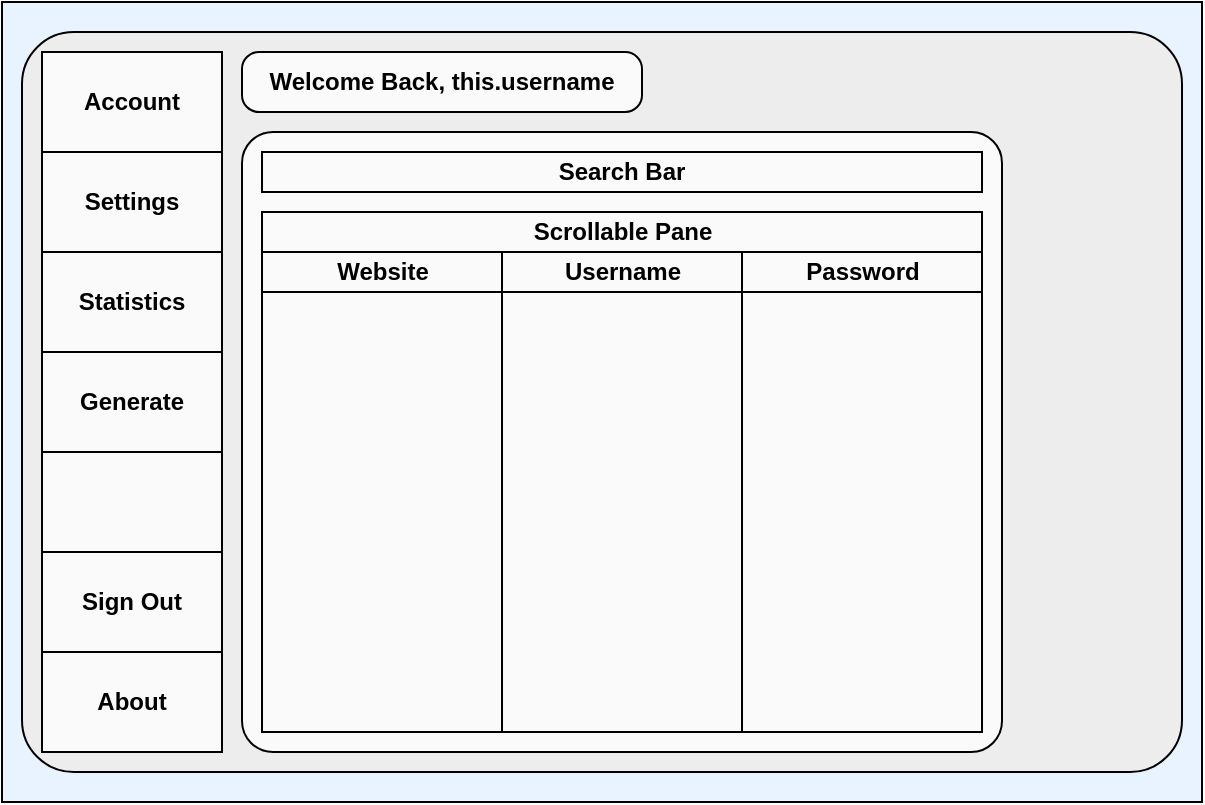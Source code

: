 <mxfile>
    <diagram id="oxvu6_HcWvP1J0UlOlyN" name="Page-1">
        <mxGraphModel dx="1054" dy="583" grid="1" gridSize="10" guides="1" tooltips="1" connect="1" arrows="1" fold="1" page="1" pageScale="1" pageWidth="850" pageHeight="1100" math="0" shadow="0">
            <root>
                <mxCell id="0"/>
                <mxCell id="1" parent="0"/>
                <mxCell id="2" value="" style="whiteSpace=wrap;html=1;aspect=fixed;rotation=0;fillColor=#E8F3FF;" parent="1" vertex="1">
                    <mxGeometry x="120" y="115" width="600" height="400" as="geometry"/>
                </mxCell>
                <mxCell id="16" value="" style="rounded=1;whiteSpace=wrap;html=1;fontColor=#000000;fillColor=#EDEDED;arcSize=7;" vertex="1" parent="1">
                    <mxGeometry x="130" y="130" width="580" height="370" as="geometry"/>
                </mxCell>
                <mxCell id="13" value="" style="rounded=1;whiteSpace=wrap;html=1;arcSize=5;fillColor=#FAFAFA;" vertex="1" parent="1">
                    <mxGeometry x="240" y="180" width="380" height="310" as="geometry"/>
                </mxCell>
                <mxCell id="9" value="&lt;font color=&quot;#000000&quot;&gt;Scrollable Pane&lt;/font&gt;" style="swimlane;childLayout=stackLayout;resizeParent=1;resizeParentMax=0;startSize=20;html=1;fillColor=#FAFAFA;" vertex="1" parent="1">
                    <mxGeometry x="250" y="220" width="360" height="260" as="geometry"/>
                </mxCell>
                <mxCell id="10" value="&lt;font color=&quot;#000000&quot;&gt;Website&lt;/font&gt;" style="swimlane;startSize=20;html=1;fillColor=#FAFAFA;" vertex="1" parent="9">
                    <mxGeometry y="20" width="120" height="240" as="geometry"/>
                </mxCell>
                <mxCell id="11" value="&lt;font color=&quot;#000000&quot;&gt;Username&lt;/font&gt;" style="swimlane;startSize=20;html=1;fillColor=#FAFAFA;" vertex="1" parent="9">
                    <mxGeometry x="120" y="20" width="120" height="240" as="geometry"/>
                </mxCell>
                <mxCell id="12" value="&lt;font color=&quot;#000000&quot;&gt;Password&lt;/font&gt;" style="swimlane;startSize=20;html=1;fillColor=#FAFAFA;" vertex="1" parent="9">
                    <mxGeometry x="240" y="20" width="120" height="240" as="geometry"/>
                </mxCell>
                <mxCell id="14" value="&lt;font color=&quot;#000000&quot;&gt;&lt;b&gt;Search Bar&lt;/b&gt;&lt;/font&gt;" style="rounded=0;whiteSpace=wrap;html=1;fillColor=#FAFAFA;" vertex="1" parent="1">
                    <mxGeometry x="250" y="190" width="360" height="20" as="geometry"/>
                </mxCell>
                <mxCell id="18" value="" style="rounded=1;whiteSpace=wrap;html=1;arcSize=0;fillColor=#FAFAFA;" vertex="1" parent="1">
                    <mxGeometry x="140" y="140" width="90" height="350" as="geometry"/>
                </mxCell>
                <mxCell id="20" value="" style="endArrow=none;html=1;fontColor=#000000;" edge="1" parent="1">
                    <mxGeometry width="50" height="50" relative="1" as="geometry">
                        <mxPoint x="140" y="190" as="sourcePoint"/>
                        <mxPoint x="230" y="190" as="targetPoint"/>
                    </mxGeometry>
                </mxCell>
                <mxCell id="21" value="" style="endArrow=none;html=1;fontColor=#000000;" edge="1" parent="1">
                    <mxGeometry width="50" height="50" relative="1" as="geometry">
                        <mxPoint x="140" y="240" as="sourcePoint"/>
                        <mxPoint x="230" y="240" as="targetPoint"/>
                    </mxGeometry>
                </mxCell>
                <mxCell id="22" value="&lt;font color=&quot;#000000&quot;&gt;&lt;b&gt;Welcome Back, this.username&lt;/b&gt;&lt;/font&gt;" style="rounded=1;whiteSpace=wrap;html=1;arcSize=28;fillColor=#FAFAFA;align=center;" vertex="1" parent="1">
                    <mxGeometry x="240" y="140" width="200" height="30" as="geometry"/>
                </mxCell>
                <mxCell id="24" value="&lt;b&gt;Account&lt;/b&gt;" style="text;html=1;strokeColor=none;fillColor=none;align=center;verticalAlign=middle;whiteSpace=wrap;rounded=0;fontColor=#000000;" vertex="1" parent="1">
                    <mxGeometry x="155" y="150" width="60" height="30" as="geometry"/>
                </mxCell>
                <mxCell id="25" value="&lt;b&gt;Generate&lt;/b&gt;" style="text;html=1;strokeColor=none;fillColor=none;align=center;verticalAlign=middle;whiteSpace=wrap;rounded=0;fontColor=#000000;" vertex="1" parent="1">
                    <mxGeometry x="155" y="300" width="60" height="30" as="geometry"/>
                </mxCell>
                <mxCell id="27" value="" style="endArrow=none;html=1;fontColor=#000000;" edge="1" parent="1">
                    <mxGeometry width="50" height="50" relative="1" as="geometry">
                        <mxPoint x="140" y="440" as="sourcePoint"/>
                        <mxPoint x="230" y="440" as="targetPoint"/>
                    </mxGeometry>
                </mxCell>
                <mxCell id="28" value="&lt;b&gt;About&lt;/b&gt;" style="text;html=1;strokeColor=none;fillColor=none;align=center;verticalAlign=middle;whiteSpace=wrap;rounded=0;fontColor=#000000;" vertex="1" parent="1">
                    <mxGeometry x="155" y="450" width="60" height="30" as="geometry"/>
                </mxCell>
                <mxCell id="29" value="" style="endArrow=none;html=1;fontColor=#000000;" edge="1" parent="1">
                    <mxGeometry width="50" height="50" relative="1" as="geometry">
                        <mxPoint x="140" y="390" as="sourcePoint"/>
                        <mxPoint x="230" y="390" as="targetPoint"/>
                    </mxGeometry>
                </mxCell>
                <mxCell id="31" value="&lt;b&gt;Sign Out&lt;/b&gt;" style="text;html=1;strokeColor=none;fillColor=none;align=center;verticalAlign=middle;whiteSpace=wrap;rounded=0;fontColor=#000000;" vertex="1" parent="1">
                    <mxGeometry x="155" y="400" width="60" height="30" as="geometry"/>
                </mxCell>
                <mxCell id="32" value="" style="endArrow=none;html=1;fontColor=#000000;" edge="1" parent="1">
                    <mxGeometry width="50" height="50" relative="1" as="geometry">
                        <mxPoint x="140" y="290" as="sourcePoint"/>
                        <mxPoint x="230" y="290" as="targetPoint"/>
                    </mxGeometry>
                </mxCell>
                <mxCell id="34" value="&lt;b&gt;Statistics&lt;/b&gt;" style="text;html=1;strokeColor=none;fillColor=none;align=center;verticalAlign=middle;whiteSpace=wrap;rounded=0;fontColor=#000000;" vertex="1" parent="1">
                    <mxGeometry x="155" y="250" width="60" height="30" as="geometry"/>
                </mxCell>
                <mxCell id="37" value="" style="endArrow=none;html=1;fontColor=#000000;" edge="1" parent="1">
                    <mxGeometry width="50" height="50" relative="1" as="geometry">
                        <mxPoint x="140" y="340" as="sourcePoint"/>
                        <mxPoint x="230" y="340" as="targetPoint"/>
                    </mxGeometry>
                </mxCell>
                <mxCell id="38" value="&lt;b&gt;Settings&lt;/b&gt;" style="text;html=1;strokeColor=none;fillColor=none;align=center;verticalAlign=middle;whiteSpace=wrap;rounded=0;fontColor=#000000;" vertex="1" parent="1">
                    <mxGeometry x="155" y="200" width="60" height="30" as="geometry"/>
                </mxCell>
            </root>
        </mxGraphModel>
    </diagram>
</mxfile>